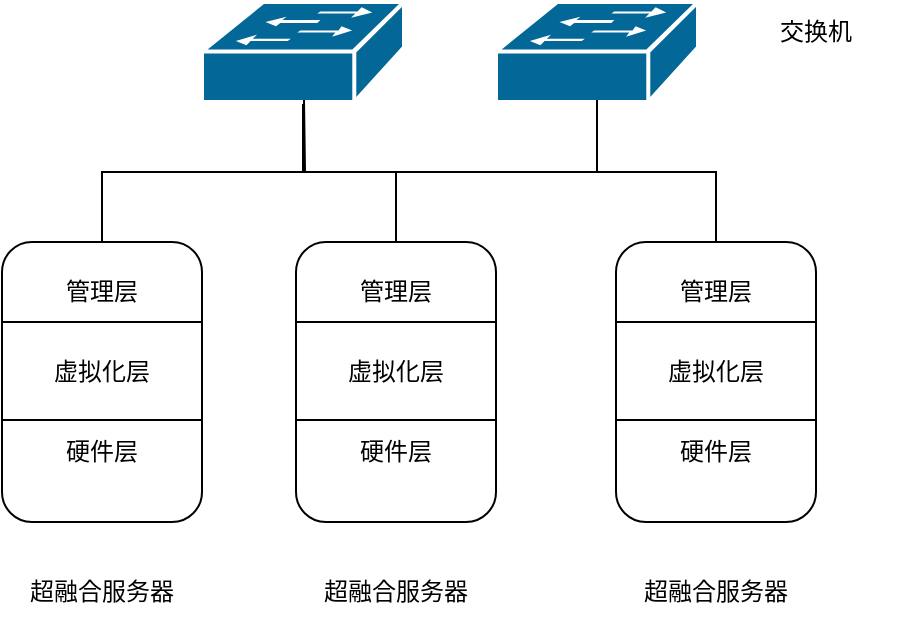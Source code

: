 <mxfile version="21.6.2" type="github">
  <diagram name="第 1 页" id="mLfiY7mEYkQxNdG47Zjv">
    <mxGraphModel dx="1050" dy="542" grid="0" gridSize="10" guides="1" tooltips="1" connect="1" arrows="1" fold="1" page="1" pageScale="1" pageWidth="827" pageHeight="1169" math="0" shadow="0">
      <root>
        <mxCell id="0" />
        <mxCell id="1" parent="0" />
        <mxCell id="qfUbtlJB80KXUghCdclO-47" style="edgeStyle=orthogonalEdgeStyle;rounded=0;orthogonalLoop=1;jettySize=auto;html=1;exitX=0.5;exitY=0;exitDx=0;exitDy=0;endArrow=none;endFill=0;" edge="1" parent="1" source="qfUbtlJB80KXUghCdclO-1" target="qfUbtlJB80KXUghCdclO-3">
          <mxGeometry relative="1" as="geometry" />
        </mxCell>
        <mxCell id="qfUbtlJB80KXUghCdclO-1" value="" style="rounded=1;whiteSpace=wrap;html=1;" vertex="1" parent="1">
          <mxGeometry x="213" y="300" width="100" height="140" as="geometry" />
        </mxCell>
        <mxCell id="qfUbtlJB80KXUghCdclO-3" value="" style="shape=mxgraph.cisco.switches.workgroup_switch;sketch=0;html=1;pointerEvents=1;dashed=0;fillColor=#036897;strokeColor=#ffffff;strokeWidth=2;verticalLabelPosition=bottom;verticalAlign=top;align=center;outlineConnect=0;" vertex="1" parent="1">
          <mxGeometry x="313" y="180" width="101" height="50" as="geometry" />
        </mxCell>
        <mxCell id="qfUbtlJB80KXUghCdclO-4" value="" style="shape=mxgraph.cisco.switches.workgroup_switch;sketch=0;html=1;pointerEvents=1;dashed=0;fillColor=#036897;strokeColor=#ffffff;strokeWidth=2;verticalLabelPosition=bottom;verticalAlign=top;align=center;outlineConnect=0;" vertex="1" parent="1">
          <mxGeometry x="460" y="180" width="101" height="50" as="geometry" />
        </mxCell>
        <mxCell id="qfUbtlJB80KXUghCdclO-24" value="硬件层" style="text;strokeColor=none;align=center;fillColor=none;html=1;verticalAlign=middle;whiteSpace=wrap;rounded=0;" vertex="1" parent="1">
          <mxGeometry x="233" y="390" width="60" height="30" as="geometry" />
        </mxCell>
        <mxCell id="qfUbtlJB80KXUghCdclO-25" value="虚拟化层" style="text;strokeColor=none;align=center;fillColor=none;html=1;verticalAlign=middle;whiteSpace=wrap;rounded=0;" vertex="1" parent="1">
          <mxGeometry x="233" y="350" width="60" height="30" as="geometry" />
        </mxCell>
        <mxCell id="qfUbtlJB80KXUghCdclO-26" value="管理层" style="text;strokeColor=none;align=center;fillColor=none;html=1;verticalAlign=middle;whiteSpace=wrap;rounded=0;" vertex="1" parent="1">
          <mxGeometry x="233" y="310" width="60" height="30" as="geometry" />
        </mxCell>
        <mxCell id="qfUbtlJB80KXUghCdclO-27" value="" style="edgeStyle=none;orthogonalLoop=1;jettySize=auto;html=1;rounded=0;endArrow=none;endFill=0;" edge="1" parent="1">
          <mxGeometry width="80" relative="1" as="geometry">
            <mxPoint x="213" y="340" as="sourcePoint" />
            <mxPoint x="313" y="340" as="targetPoint" />
            <Array as="points" />
          </mxGeometry>
        </mxCell>
        <mxCell id="qfUbtlJB80KXUghCdclO-28" value="" style="edgeStyle=none;orthogonalLoop=1;jettySize=auto;html=1;rounded=0;endArrow=none;endFill=0;" edge="1" parent="1">
          <mxGeometry width="80" relative="1" as="geometry">
            <mxPoint x="213" y="389" as="sourcePoint" />
            <mxPoint x="313" y="389" as="targetPoint" />
            <Array as="points" />
          </mxGeometry>
        </mxCell>
        <mxCell id="qfUbtlJB80KXUghCdclO-48" style="edgeStyle=orthogonalEdgeStyle;rounded=0;orthogonalLoop=1;jettySize=auto;html=1;startArrow=none;startFill=0;endArrow=none;endFill=0;" edge="1" parent="1" source="qfUbtlJB80KXUghCdclO-29">
          <mxGeometry relative="1" as="geometry">
            <mxPoint x="364" y="229" as="targetPoint" />
          </mxGeometry>
        </mxCell>
        <mxCell id="qfUbtlJB80KXUghCdclO-55" style="edgeStyle=orthogonalEdgeStyle;rounded=0;orthogonalLoop=1;jettySize=auto;html=1;entryX=0.5;entryY=0.98;entryDx=0;entryDy=0;entryPerimeter=0;endArrow=none;endFill=0;" edge="1" parent="1" source="qfUbtlJB80KXUghCdclO-29" target="qfUbtlJB80KXUghCdclO-4">
          <mxGeometry relative="1" as="geometry" />
        </mxCell>
        <mxCell id="qfUbtlJB80KXUghCdclO-29" value="" style="rounded=1;whiteSpace=wrap;html=1;" vertex="1" parent="1">
          <mxGeometry x="360" y="300" width="100" height="140" as="geometry" />
        </mxCell>
        <mxCell id="qfUbtlJB80KXUghCdclO-30" value="硬件层" style="text;strokeColor=none;align=center;fillColor=none;html=1;verticalAlign=middle;whiteSpace=wrap;rounded=0;" vertex="1" parent="1">
          <mxGeometry x="380" y="390" width="60" height="30" as="geometry" />
        </mxCell>
        <mxCell id="qfUbtlJB80KXUghCdclO-31" value="虚拟化层" style="text;strokeColor=none;align=center;fillColor=none;html=1;verticalAlign=middle;whiteSpace=wrap;rounded=0;" vertex="1" parent="1">
          <mxGeometry x="380" y="350" width="60" height="30" as="geometry" />
        </mxCell>
        <mxCell id="qfUbtlJB80KXUghCdclO-32" value="管理层" style="text;strokeColor=none;align=center;fillColor=none;html=1;verticalAlign=middle;whiteSpace=wrap;rounded=0;" vertex="1" parent="1">
          <mxGeometry x="380" y="310" width="60" height="30" as="geometry" />
        </mxCell>
        <mxCell id="qfUbtlJB80KXUghCdclO-33" value="" style="edgeStyle=none;orthogonalLoop=1;jettySize=auto;html=1;rounded=0;endArrow=none;endFill=0;" edge="1" parent="1">
          <mxGeometry width="80" relative="1" as="geometry">
            <mxPoint x="360" y="340" as="sourcePoint" />
            <mxPoint x="460" y="340" as="targetPoint" />
            <Array as="points" />
          </mxGeometry>
        </mxCell>
        <mxCell id="qfUbtlJB80KXUghCdclO-34" value="" style="edgeStyle=none;orthogonalLoop=1;jettySize=auto;html=1;rounded=0;endArrow=none;endFill=0;" edge="1" parent="1">
          <mxGeometry width="80" relative="1" as="geometry">
            <mxPoint x="360" y="389" as="sourcePoint" />
            <mxPoint x="460" y="389" as="targetPoint" />
            <Array as="points" />
          </mxGeometry>
        </mxCell>
        <mxCell id="qfUbtlJB80KXUghCdclO-52" style="edgeStyle=orthogonalEdgeStyle;rounded=0;orthogonalLoop=1;jettySize=auto;html=1;endArrow=none;endFill=0;" edge="1" parent="1" source="qfUbtlJB80KXUghCdclO-35" target="qfUbtlJB80KXUghCdclO-4">
          <mxGeometry relative="1" as="geometry" />
        </mxCell>
        <mxCell id="qfUbtlJB80KXUghCdclO-35" value="" style="rounded=1;whiteSpace=wrap;html=1;" vertex="1" parent="1">
          <mxGeometry x="520" y="300" width="100" height="140" as="geometry" />
        </mxCell>
        <mxCell id="qfUbtlJB80KXUghCdclO-36" value="硬件层" style="text;strokeColor=none;align=center;fillColor=none;html=1;verticalAlign=middle;whiteSpace=wrap;rounded=0;" vertex="1" parent="1">
          <mxGeometry x="540" y="390" width="60" height="30" as="geometry" />
        </mxCell>
        <mxCell id="qfUbtlJB80KXUghCdclO-37" value="虚拟化层" style="text;strokeColor=none;align=center;fillColor=none;html=1;verticalAlign=middle;whiteSpace=wrap;rounded=0;" vertex="1" parent="1">
          <mxGeometry x="540" y="350" width="60" height="30" as="geometry" />
        </mxCell>
        <mxCell id="qfUbtlJB80KXUghCdclO-38" value="管理层" style="text;strokeColor=none;align=center;fillColor=none;html=1;verticalAlign=middle;whiteSpace=wrap;rounded=0;" vertex="1" parent="1">
          <mxGeometry x="540" y="310" width="60" height="30" as="geometry" />
        </mxCell>
        <mxCell id="qfUbtlJB80KXUghCdclO-39" value="" style="edgeStyle=none;orthogonalLoop=1;jettySize=auto;html=1;rounded=0;endArrow=none;endFill=0;" edge="1" parent="1">
          <mxGeometry width="80" relative="1" as="geometry">
            <mxPoint x="520" y="340" as="sourcePoint" />
            <mxPoint x="620" y="340" as="targetPoint" />
            <Array as="points" />
          </mxGeometry>
        </mxCell>
        <mxCell id="qfUbtlJB80KXUghCdclO-40" value="" style="edgeStyle=none;orthogonalLoop=1;jettySize=auto;html=1;rounded=0;endArrow=none;endFill=0;" edge="1" parent="1">
          <mxGeometry width="80" relative="1" as="geometry">
            <mxPoint x="520" y="389" as="sourcePoint" />
            <mxPoint x="620" y="389" as="targetPoint" />
            <Array as="points" />
          </mxGeometry>
        </mxCell>
        <mxCell id="qfUbtlJB80KXUghCdclO-43" value="超融合服务器" style="text;strokeColor=none;align=center;fillColor=none;html=1;verticalAlign=middle;whiteSpace=wrap;rounded=0;" vertex="1" parent="1">
          <mxGeometry x="223" y="460" width="80" height="30" as="geometry" />
        </mxCell>
        <mxCell id="qfUbtlJB80KXUghCdclO-44" value="超融合服务器" style="text;strokeColor=none;align=center;fillColor=none;html=1;verticalAlign=middle;whiteSpace=wrap;rounded=0;" vertex="1" parent="1">
          <mxGeometry x="370" y="460" width="80" height="30" as="geometry" />
        </mxCell>
        <mxCell id="qfUbtlJB80KXUghCdclO-45" value="超融合服务器" style="text;strokeColor=none;align=center;fillColor=none;html=1;verticalAlign=middle;whiteSpace=wrap;rounded=0;" vertex="1" parent="1">
          <mxGeometry x="530" y="460" width="80" height="30" as="geometry" />
        </mxCell>
        <mxCell id="qfUbtlJB80KXUghCdclO-46" value="交换机" style="text;strokeColor=none;align=center;fillColor=none;html=1;verticalAlign=middle;whiteSpace=wrap;rounded=0;" vertex="1" parent="1">
          <mxGeometry x="580" y="180" width="80" height="30" as="geometry" />
        </mxCell>
      </root>
    </mxGraphModel>
  </diagram>
</mxfile>
